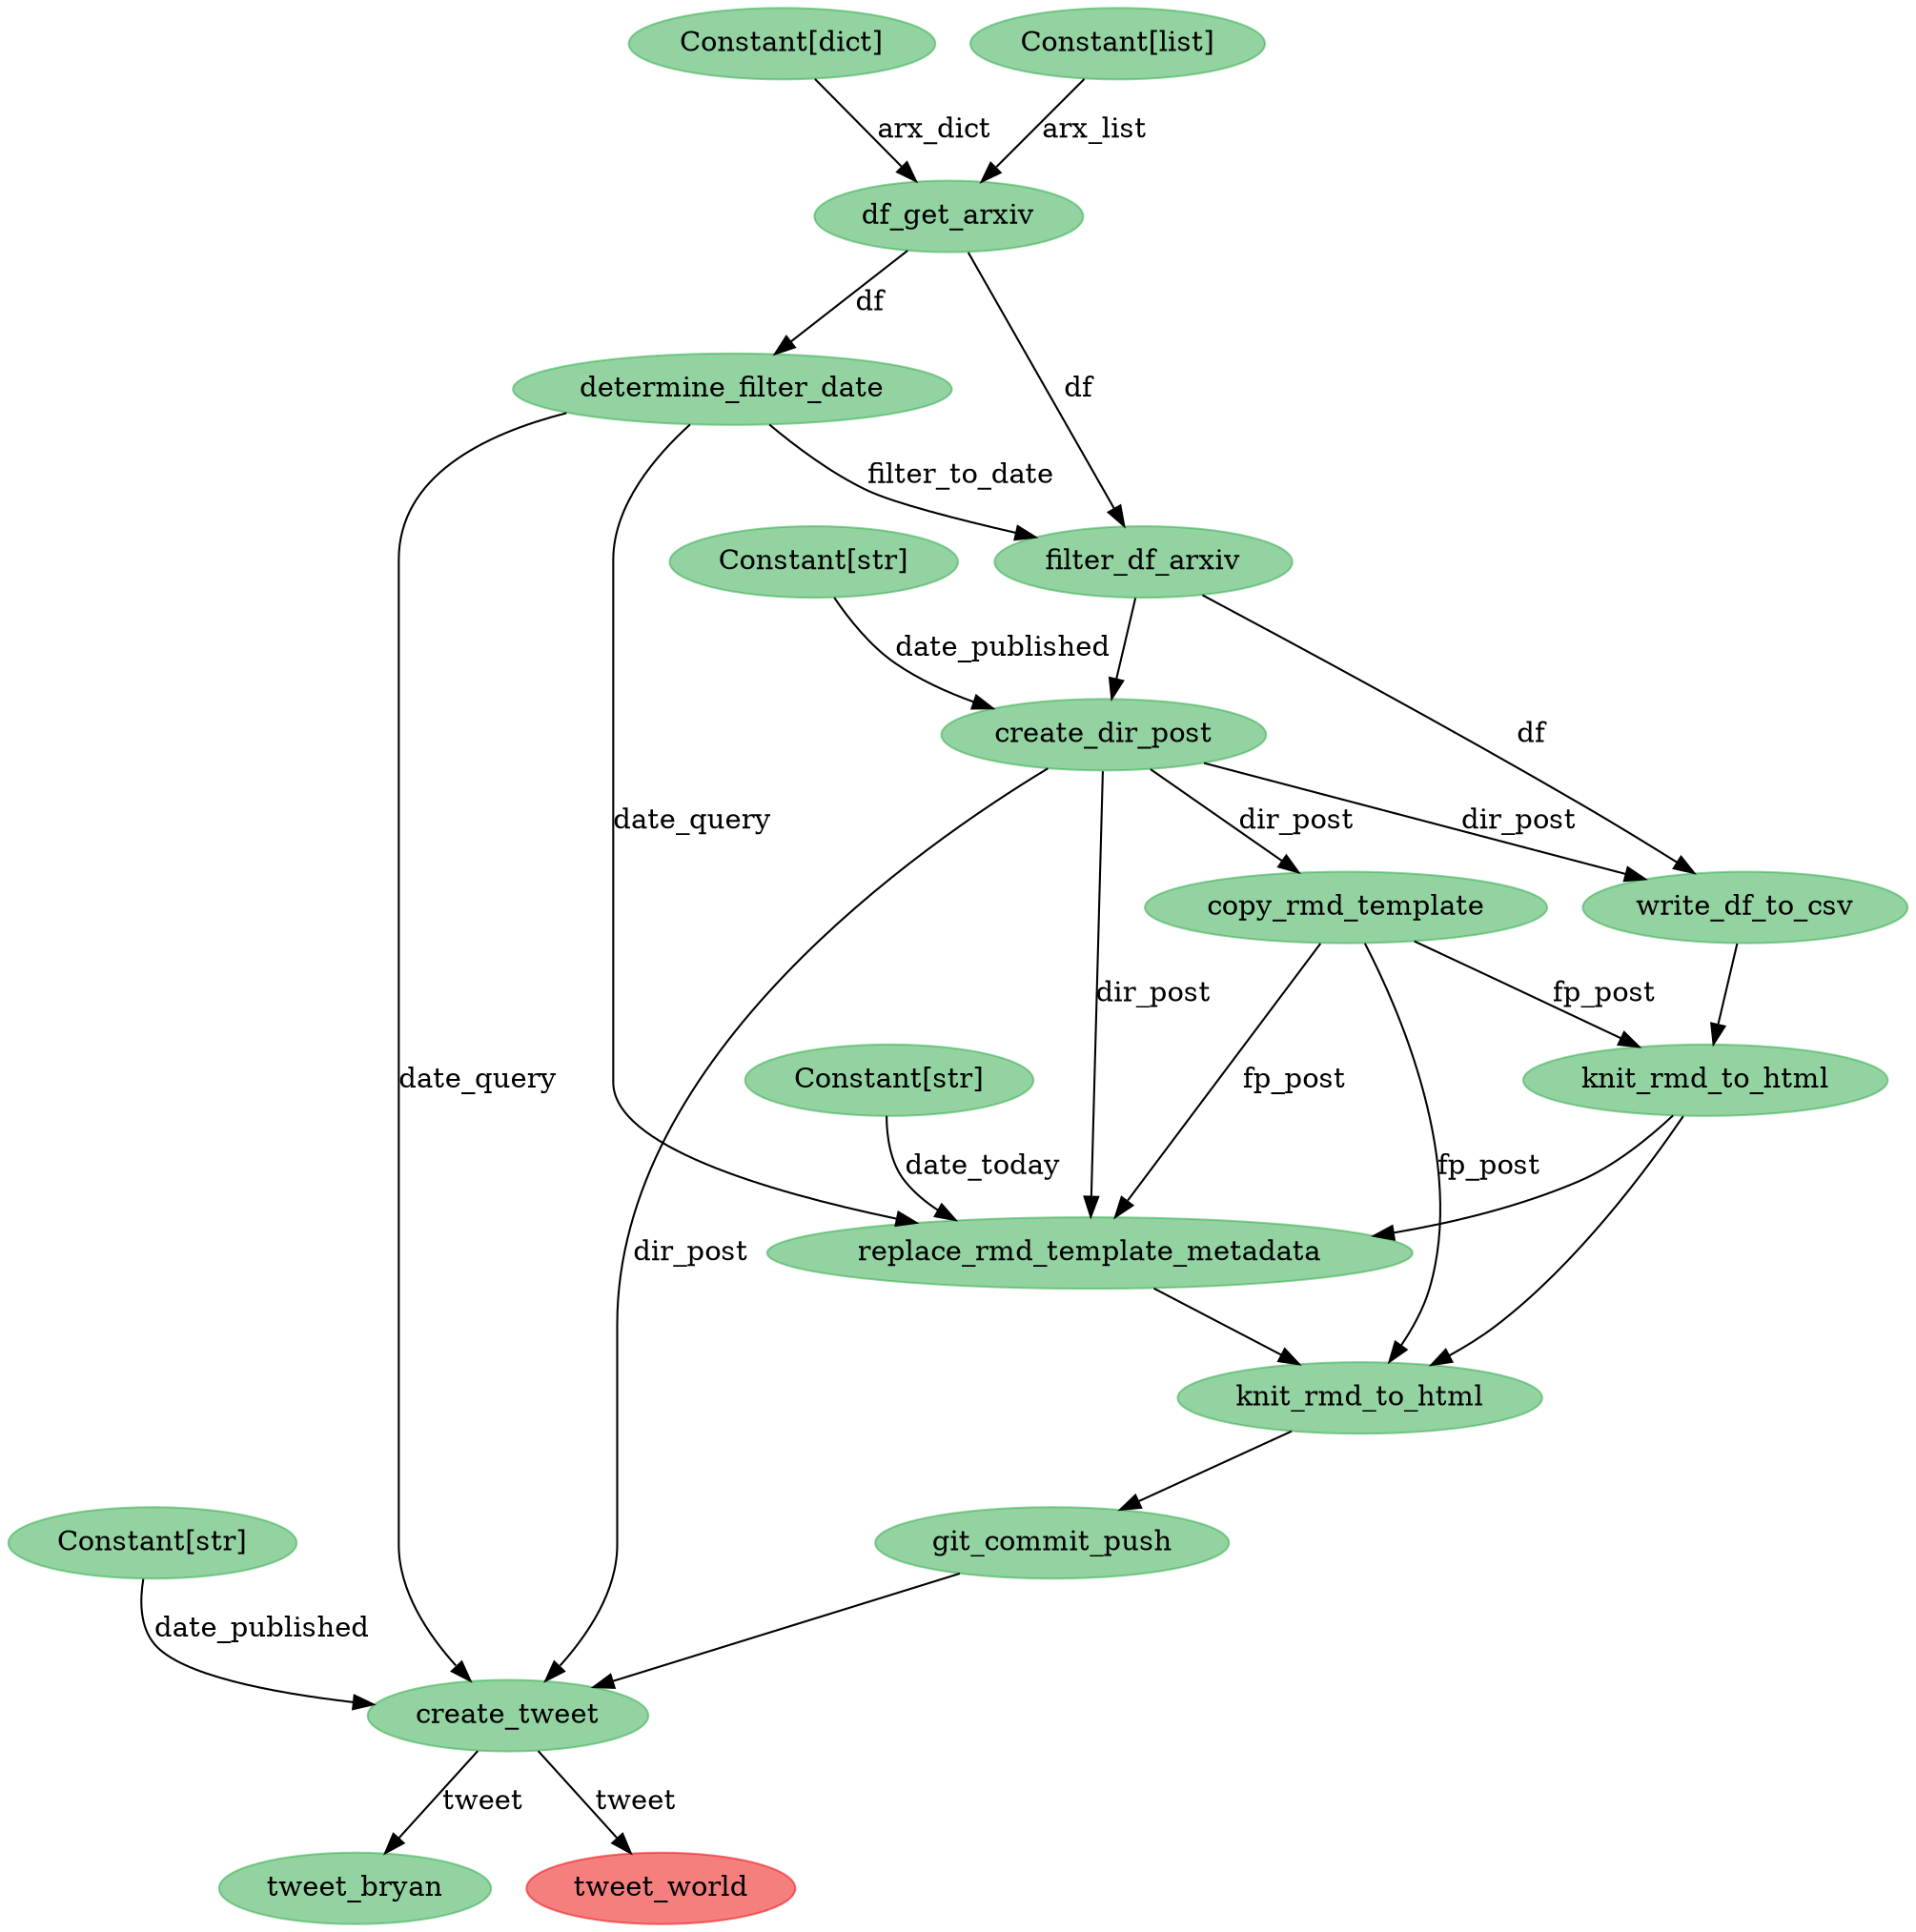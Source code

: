 digraph {
	4527905296 [label=create_tweet color="#28a74580" colorscheme=svg shape=ellipse style=filled]
	4527905744 [label=tweet_bryan color="#28a74580" colorscheme=svg shape=ellipse style=filled]
	4527905360 [label="Constant[str]" color="#28a74580" colorscheme=svg shape=ellipse style=filled]
	4527904720 [label=knit_rmd_to_html color="#28a74580" colorscheme=svg shape=ellipse style=filled]
	4527865104 [label=df_get_arxiv color="#28a74580" colorscheme=svg shape=ellipse style=filled]
	4527864912 [label="Constant[dict]" color="#28a74580" colorscheme=svg shape=ellipse style=filled]
	4527902800 [label=filter_df_arxiv color="#28a74580" colorscheme=svg shape=ellipse style=filled]
	4527865552 [label=determine_filter_date color="#28a74580" colorscheme=svg shape=ellipse style=filled]
	4527864784 [label="Constant[list]" color="#28a74580" colorscheme=svg shape=ellipse style=filled]
	4527902928 [label=create_dir_post color="#28a74580" colorscheme=svg shape=ellipse style=filled]
	4527903504 [label="Constant[str]" color="#28a74580" colorscheme=svg shape=ellipse style=filled]
	4527903056 [label=write_df_to_csv color="#28a74580" colorscheme=svg shape=ellipse style=filled]
	4527903632 [label=copy_rmd_template color="#28a74580" colorscheme=svg shape=ellipse style=filled]
	4527903824 [label=knit_rmd_to_html color="#28a74580" colorscheme=svg shape=ellipse style=filled]
	4527905040 [label=git_commit_push color="#28a74580" colorscheme=svg shape=ellipse style=filled]
	4527904080 [label=replace_rmd_template_metadata color="#28a74580" colorscheme=svg shape=ellipse style=filled]
	4527905936 [label=tweet_world color="#eb000080" colorscheme=svg shape=ellipse style=filled]
	4527904144 [label="Constant[str]" color="#28a74580" colorscheme=svg shape=ellipse style=filled]
	4527902928 -> 4527903056 [label=dir_post]
	4527902928 -> 4527904080 [label=dir_post]
	4527905296 -> 4527905936 [label=tweet]
	4527865552 -> 4527902800 [label=filter_to_date]
	4527903632 -> 4527903824 [label=fp_post]
	4527903632 -> 4527904080 [label=fp_post]
	4527865552 -> 4527904080 [label=date_query]
	4527903632 -> 4527904720 [label=fp_post]
	4527864784 -> 4527865104 [label=arx_list]
	4527864912 -> 4527865104 [label=arx_dict]
	4527904720 -> 4527905040
	4527865104 -> 4527902800 [label=df]
	4527865104 -> 4527865552 [label=df]
	4527904144 -> 4527904080 [label=date_today]
	4527903504 -> 4527902928 [label=date_published]
	4527905360 -> 4527905296 [label=date_published]
	4527902928 -> 4527903632 [label=dir_post]
	4527902928 -> 4527905296 [label=dir_post]
	4527905296 -> 4527905744 [label=tweet]
	4527865552 -> 4527905296 [label=date_query]
	4527902800 -> 4527902928
	4527903056 -> 4527903824
	4527903824 -> 4527904080
	4527903824 -> 4527904720
	4527904080 -> 4527904720
	4527905040 -> 4527905296
	4527902800 -> 4527903056 [label=df]
}
